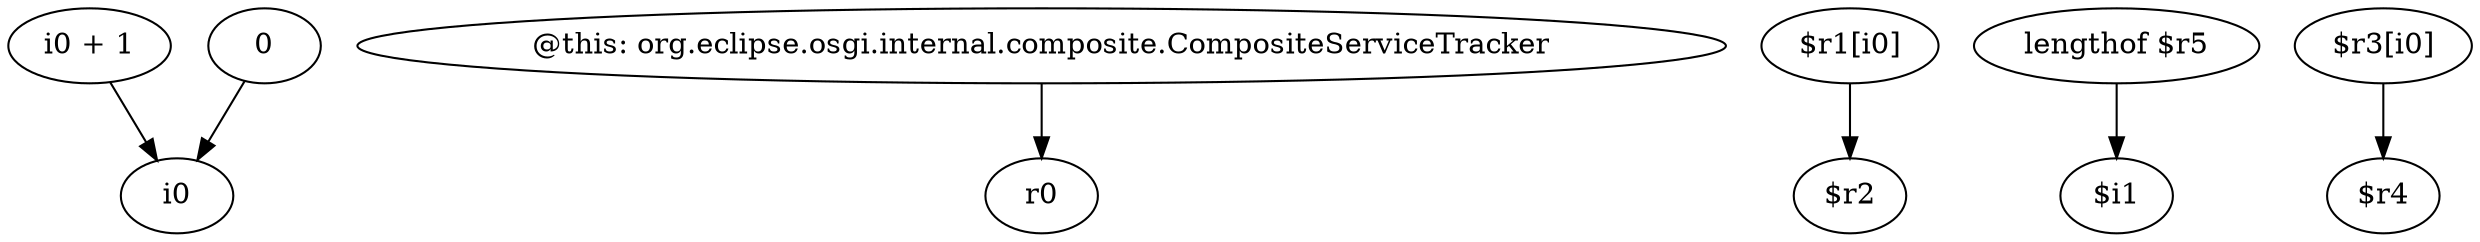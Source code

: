 digraph g {
0[label="i0 + 1"]
1[label="i0"]
0->1[label=""]
2[label="@this: org.eclipse.osgi.internal.composite.CompositeServiceTracker"]
3[label="r0"]
2->3[label=""]
4[label="$r1[i0]"]
5[label="$r2"]
4->5[label=""]
6[label="0"]
6->1[label=""]
7[label="lengthof $r5"]
8[label="$i1"]
7->8[label=""]
9[label="$r3[i0]"]
10[label="$r4"]
9->10[label=""]
}
